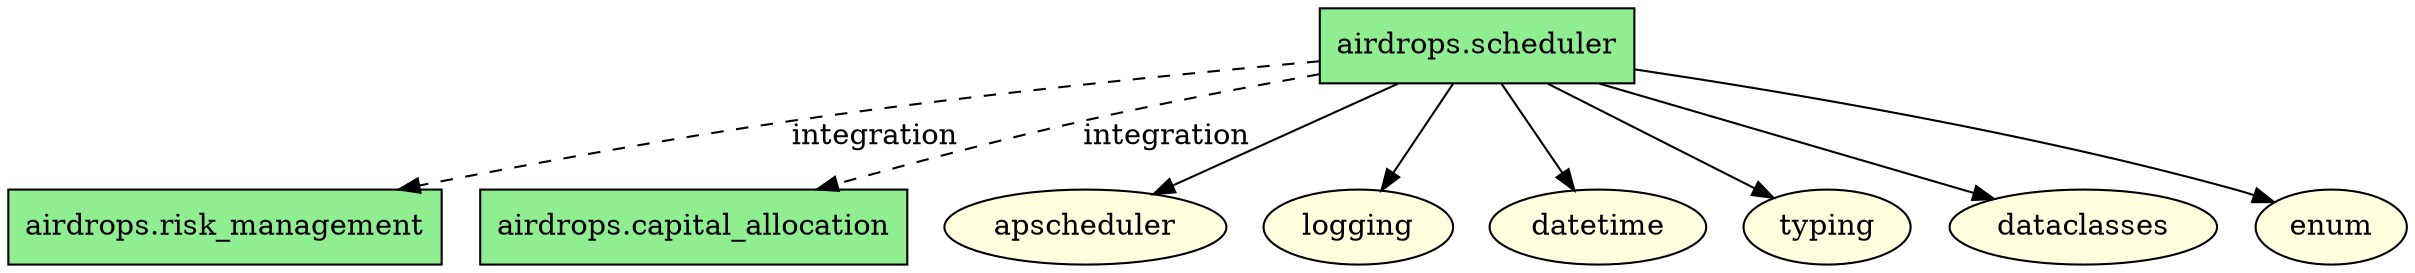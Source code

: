 digraph module_dependencies {
    rankdir=TB;
    node [shape=box, style=filled, fillcolor=lightblue];
    
    // Core modules
    "airdrops.scheduler" [fillcolor=lightgreen];
    "airdrops.risk_management" [fillcolor=lightgreen];
    "airdrops.capital_allocation" [fillcolor=lightgreen];
    
    // External dependencies
    "apscheduler" [fillcolor=lightyellow, shape=ellipse];
    "logging" [fillcolor=lightyellow, shape=ellipse];
    "datetime" [fillcolor=lightyellow, shape=ellipse];
    "typing" [fillcolor=lightyellow, shape=ellipse];
    "dataclasses" [fillcolor=lightyellow, shape=ellipse];
    "enum" [fillcolor=lightyellow, shape=ellipse];
    
    // Dependencies
    "airdrops.scheduler" -> "apscheduler";
    "airdrops.scheduler" -> "logging";
    "airdrops.scheduler" -> "datetime";
    "airdrops.scheduler" -> "typing";
    "airdrops.scheduler" -> "dataclasses";
    "airdrops.scheduler" -> "enum";
    
    // Integration dependencies
    "airdrops.scheduler" -> "airdrops.risk_management" [style=dashed, label="integration"];
    "airdrops.scheduler" -> "airdrops.capital_allocation" [style=dashed, label="integration"];
}